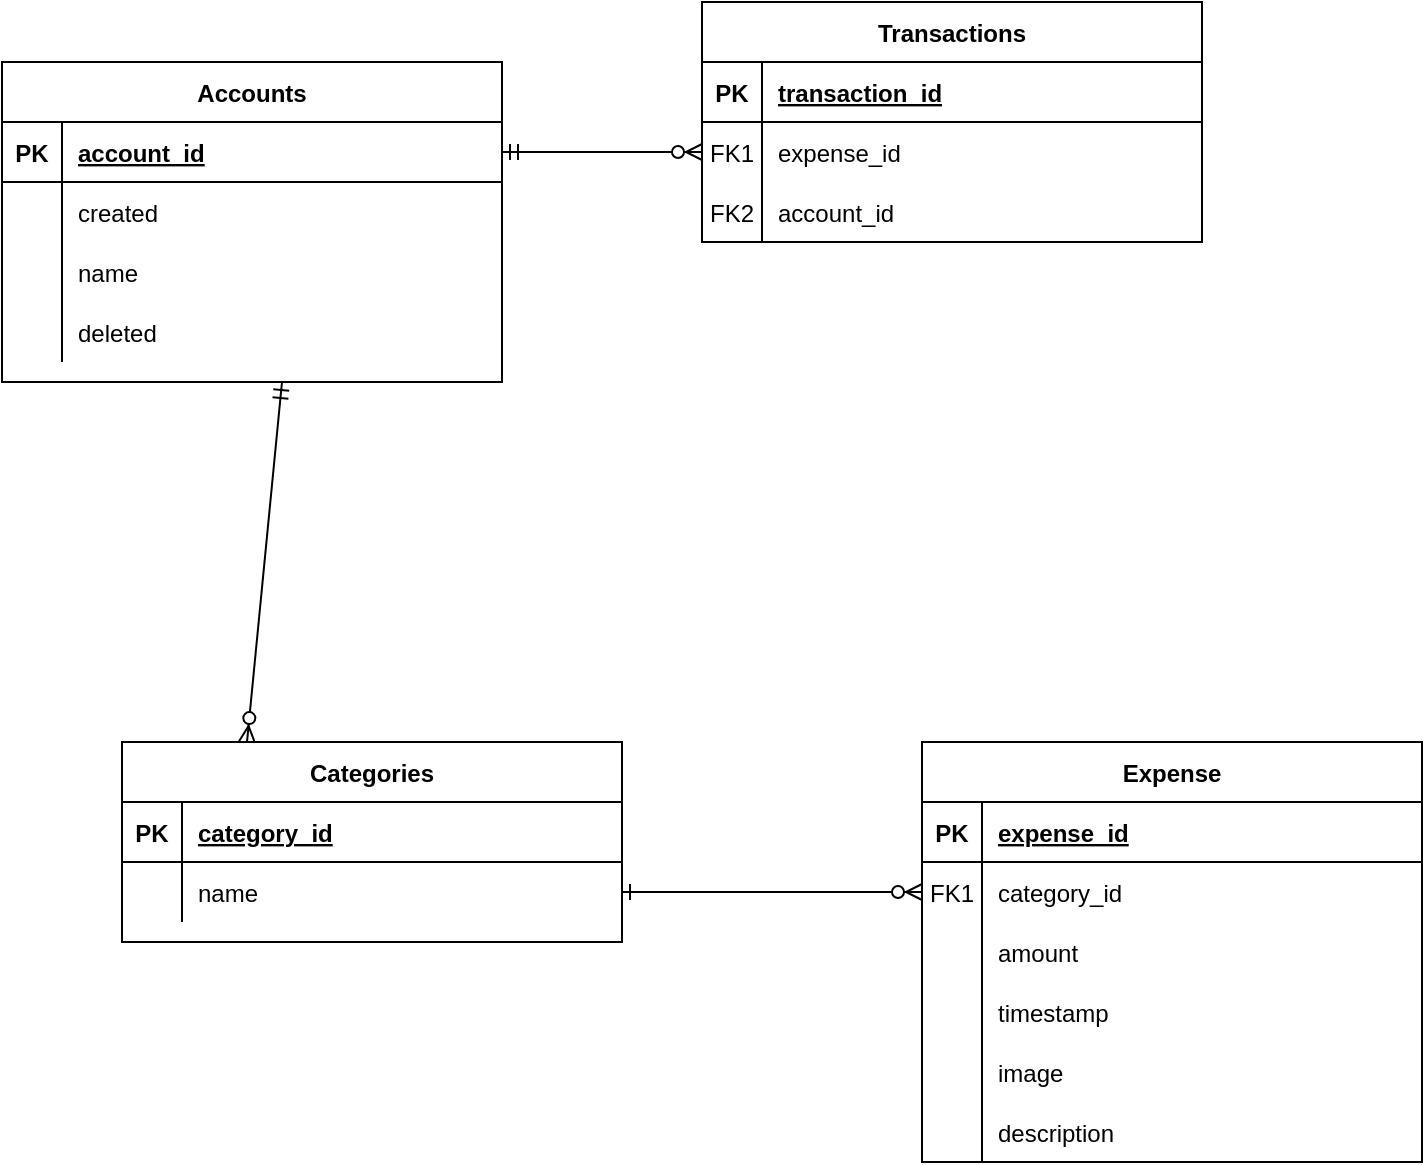 <mxfile version="13.9.2" type="device"><diagram id="R2lEEEUBdFMjLlhIrx00" name="Page-1"><mxGraphModel dx="1102" dy="583" grid="1" gridSize="10" guides="1" tooltips="1" connect="1" arrows="1" fold="1" page="1" pageScale="1" pageWidth="850" pageHeight="1100" math="0" shadow="0" extFonts="Permanent Marker^https://fonts.googleapis.com/css?family=Permanent+Marker"><root><mxCell id="0"/><mxCell id="1" parent="0"/><mxCell id="C-vyLk0tnHw3VtMMgP7b-1" value="" style="edgeStyle=entityRelationEdgeStyle;endArrow=ERzeroToMany;startArrow=ERmandOne;endFill=1;startFill=0;" parent="1" source="C-vyLk0tnHw3VtMMgP7b-24" target="C-vyLk0tnHw3VtMMgP7b-6" edge="1"><mxGeometry width="100" height="100" relative="1" as="geometry"><mxPoint x="340" y="720" as="sourcePoint"/><mxPoint x="440" y="620" as="targetPoint"/></mxGeometry></mxCell><mxCell id="C-vyLk0tnHw3VtMMgP7b-2" value="Transactions" style="shape=table;startSize=30;container=1;collapsible=1;childLayout=tableLayout;fixedRows=1;rowLines=0;fontStyle=1;align=center;resizeLast=1;" parent="1" vertex="1"><mxGeometry x="370" y="30" width="250" height="120" as="geometry"/></mxCell><mxCell id="C-vyLk0tnHw3VtMMgP7b-3" value="" style="shape=partialRectangle;collapsible=0;dropTarget=0;pointerEvents=0;fillColor=none;points=[[0,0.5],[1,0.5]];portConstraint=eastwest;top=0;left=0;right=0;bottom=1;" parent="C-vyLk0tnHw3VtMMgP7b-2" vertex="1"><mxGeometry y="30" width="250" height="30" as="geometry"/></mxCell><mxCell id="C-vyLk0tnHw3VtMMgP7b-4" value="PK" style="shape=partialRectangle;overflow=hidden;connectable=0;fillColor=none;top=0;left=0;bottom=0;right=0;fontStyle=1;" parent="C-vyLk0tnHw3VtMMgP7b-3" vertex="1"><mxGeometry width="30" height="30" as="geometry"/></mxCell><mxCell id="C-vyLk0tnHw3VtMMgP7b-5" value="transaction_id" style="shape=partialRectangle;overflow=hidden;connectable=0;fillColor=none;top=0;left=0;bottom=0;right=0;align=left;spacingLeft=6;fontStyle=5;" parent="C-vyLk0tnHw3VtMMgP7b-3" vertex="1"><mxGeometry x="30" width="220" height="30" as="geometry"/></mxCell><mxCell id="C-vyLk0tnHw3VtMMgP7b-6" value="" style="shape=partialRectangle;collapsible=0;dropTarget=0;pointerEvents=0;fillColor=none;points=[[0,0.5],[1,0.5]];portConstraint=eastwest;top=0;left=0;right=0;bottom=0;" parent="C-vyLk0tnHw3VtMMgP7b-2" vertex="1"><mxGeometry y="60" width="250" height="30" as="geometry"/></mxCell><mxCell id="C-vyLk0tnHw3VtMMgP7b-7" value="FK1" style="shape=partialRectangle;overflow=hidden;connectable=0;fillColor=none;top=0;left=0;bottom=0;right=0;" parent="C-vyLk0tnHw3VtMMgP7b-6" vertex="1"><mxGeometry width="30" height="30" as="geometry"/></mxCell><mxCell id="C-vyLk0tnHw3VtMMgP7b-8" value="expense_id" style="shape=partialRectangle;overflow=hidden;connectable=0;fillColor=none;top=0;left=0;bottom=0;right=0;align=left;spacingLeft=6;" parent="C-vyLk0tnHw3VtMMgP7b-6" vertex="1"><mxGeometry x="30" width="220" height="30" as="geometry"/></mxCell><mxCell id="C-vyLk0tnHw3VtMMgP7b-9" value="" style="shape=partialRectangle;collapsible=0;dropTarget=0;pointerEvents=0;fillColor=none;points=[[0,0.5],[1,0.5]];portConstraint=eastwest;top=0;left=0;right=0;bottom=0;" parent="C-vyLk0tnHw3VtMMgP7b-2" vertex="1"><mxGeometry y="90" width="250" height="30" as="geometry"/></mxCell><mxCell id="C-vyLk0tnHw3VtMMgP7b-10" value="FK2" style="shape=partialRectangle;overflow=hidden;connectable=0;fillColor=none;top=0;left=0;bottom=0;right=0;" parent="C-vyLk0tnHw3VtMMgP7b-9" vertex="1"><mxGeometry width="30" height="30" as="geometry"/></mxCell><mxCell id="C-vyLk0tnHw3VtMMgP7b-11" value="account_id" style="shape=partialRectangle;overflow=hidden;connectable=0;fillColor=none;top=0;left=0;bottom=0;right=0;align=left;spacingLeft=6;" parent="C-vyLk0tnHw3VtMMgP7b-9" vertex="1"><mxGeometry x="30" width="220" height="30" as="geometry"/></mxCell><mxCell id="C-vyLk0tnHw3VtMMgP7b-13" value="Categories" style="shape=table;startSize=30;container=1;collapsible=1;childLayout=tableLayout;fixedRows=1;rowLines=0;fontStyle=1;align=center;resizeLast=1;" parent="1" vertex="1"><mxGeometry x="80" y="400" width="250" height="100" as="geometry"/></mxCell><mxCell id="C-vyLk0tnHw3VtMMgP7b-14" value="" style="shape=partialRectangle;collapsible=0;dropTarget=0;pointerEvents=0;fillColor=none;points=[[0,0.5],[1,0.5]];portConstraint=eastwest;top=0;left=0;right=0;bottom=1;" parent="C-vyLk0tnHw3VtMMgP7b-13" vertex="1"><mxGeometry y="30" width="250" height="30" as="geometry"/></mxCell><mxCell id="C-vyLk0tnHw3VtMMgP7b-15" value="PK" style="shape=partialRectangle;overflow=hidden;connectable=0;fillColor=none;top=0;left=0;bottom=0;right=0;fontStyle=1;" parent="C-vyLk0tnHw3VtMMgP7b-14" vertex="1"><mxGeometry width="30" height="30" as="geometry"/></mxCell><mxCell id="C-vyLk0tnHw3VtMMgP7b-16" value="category_id" style="shape=partialRectangle;overflow=hidden;connectable=0;fillColor=none;top=0;left=0;bottom=0;right=0;align=left;spacingLeft=6;fontStyle=5;" parent="C-vyLk0tnHw3VtMMgP7b-14" vertex="1"><mxGeometry x="30" width="220" height="30" as="geometry"/></mxCell><mxCell id="C-vyLk0tnHw3VtMMgP7b-17" value="" style="shape=partialRectangle;collapsible=0;dropTarget=0;pointerEvents=0;fillColor=none;points=[[0,0.5],[1,0.5]];portConstraint=eastwest;top=0;left=0;right=0;bottom=0;" parent="C-vyLk0tnHw3VtMMgP7b-13" vertex="1"><mxGeometry y="60" width="250" height="30" as="geometry"/></mxCell><mxCell id="C-vyLk0tnHw3VtMMgP7b-18" value="" style="shape=partialRectangle;overflow=hidden;connectable=0;fillColor=none;top=0;left=0;bottom=0;right=0;" parent="C-vyLk0tnHw3VtMMgP7b-17" vertex="1"><mxGeometry width="30" height="30" as="geometry"/></mxCell><mxCell id="C-vyLk0tnHw3VtMMgP7b-19" value="name" style="shape=partialRectangle;overflow=hidden;connectable=0;fillColor=none;top=0;left=0;bottom=0;right=0;align=left;spacingLeft=6;" parent="C-vyLk0tnHw3VtMMgP7b-17" vertex="1"><mxGeometry x="30" width="220" height="30" as="geometry"/></mxCell><mxCell id="C-vyLk0tnHw3VtMMgP7b-23" value="Accounts" style="shape=table;startSize=30;container=1;collapsible=1;childLayout=tableLayout;fixedRows=1;rowLines=0;fontStyle=1;align=center;resizeLast=1;" parent="1" vertex="1"><mxGeometry x="20" y="60" width="250" height="160" as="geometry"/></mxCell><mxCell id="C-vyLk0tnHw3VtMMgP7b-24" value="" style="shape=partialRectangle;collapsible=0;dropTarget=0;pointerEvents=0;fillColor=none;points=[[0,0.5],[1,0.5]];portConstraint=eastwest;top=0;left=0;right=0;bottom=1;" parent="C-vyLk0tnHw3VtMMgP7b-23" vertex="1"><mxGeometry y="30" width="250" height="30" as="geometry"/></mxCell><mxCell id="C-vyLk0tnHw3VtMMgP7b-25" value="PK" style="shape=partialRectangle;overflow=hidden;connectable=0;fillColor=none;top=0;left=0;bottom=0;right=0;fontStyle=1;" parent="C-vyLk0tnHw3VtMMgP7b-24" vertex="1"><mxGeometry width="30" height="30" as="geometry"/></mxCell><mxCell id="C-vyLk0tnHw3VtMMgP7b-26" value="account_id " style="shape=partialRectangle;overflow=hidden;connectable=0;fillColor=none;top=0;left=0;bottom=0;right=0;align=left;spacingLeft=6;fontStyle=5;" parent="C-vyLk0tnHw3VtMMgP7b-24" vertex="1"><mxGeometry x="30" width="220" height="30" as="geometry"/></mxCell><mxCell id="C-vyLk0tnHw3VtMMgP7b-27" value="" style="shape=partialRectangle;collapsible=0;dropTarget=0;pointerEvents=0;fillColor=none;points=[[0,0.5],[1,0.5]];portConstraint=eastwest;top=0;left=0;right=0;bottom=0;" parent="C-vyLk0tnHw3VtMMgP7b-23" vertex="1"><mxGeometry y="60" width="250" height="30" as="geometry"/></mxCell><mxCell id="C-vyLk0tnHw3VtMMgP7b-28" value="" style="shape=partialRectangle;overflow=hidden;connectable=0;fillColor=none;top=0;left=0;bottom=0;right=0;" parent="C-vyLk0tnHw3VtMMgP7b-27" vertex="1"><mxGeometry width="30" height="30" as="geometry"/></mxCell><mxCell id="C-vyLk0tnHw3VtMMgP7b-29" value="created" style="shape=partialRectangle;overflow=hidden;connectable=0;fillColor=none;top=0;left=0;bottom=0;right=0;align=left;spacingLeft=6;" parent="C-vyLk0tnHw3VtMMgP7b-27" vertex="1"><mxGeometry x="30" width="220" height="30" as="geometry"/></mxCell><mxCell id="mHbb8Pd26AyXDr3vj4gO-13" style="shape=partialRectangle;collapsible=0;dropTarget=0;pointerEvents=0;fillColor=none;points=[[0,0.5],[1,0.5]];portConstraint=eastwest;top=0;left=0;right=0;bottom=0;" vertex="1" parent="C-vyLk0tnHw3VtMMgP7b-23"><mxGeometry y="90" width="250" height="30" as="geometry"/></mxCell><mxCell id="mHbb8Pd26AyXDr3vj4gO-14" style="shape=partialRectangle;overflow=hidden;connectable=0;fillColor=none;top=0;left=0;bottom=0;right=0;" vertex="1" parent="mHbb8Pd26AyXDr3vj4gO-13"><mxGeometry width="30" height="30" as="geometry"/></mxCell><mxCell id="mHbb8Pd26AyXDr3vj4gO-15" value="name" style="shape=partialRectangle;overflow=hidden;connectable=0;fillColor=none;top=0;left=0;bottom=0;right=0;align=left;spacingLeft=6;" vertex="1" parent="mHbb8Pd26AyXDr3vj4gO-13"><mxGeometry x="30" width="220" height="30" as="geometry"/></mxCell><mxCell id="mHbb8Pd26AyXDr3vj4gO-10" style="shape=partialRectangle;collapsible=0;dropTarget=0;pointerEvents=0;fillColor=none;points=[[0,0.5],[1,0.5]];portConstraint=eastwest;top=0;left=0;right=0;bottom=0;" vertex="1" parent="C-vyLk0tnHw3VtMMgP7b-23"><mxGeometry y="120" width="250" height="30" as="geometry"/></mxCell><mxCell id="mHbb8Pd26AyXDr3vj4gO-11" style="shape=partialRectangle;overflow=hidden;connectable=0;fillColor=none;top=0;left=0;bottom=0;right=0;" vertex="1" parent="mHbb8Pd26AyXDr3vj4gO-10"><mxGeometry width="30" height="30" as="geometry"/></mxCell><mxCell id="mHbb8Pd26AyXDr3vj4gO-12" value="deleted" style="shape=partialRectangle;overflow=hidden;connectable=0;fillColor=none;top=0;left=0;bottom=0;right=0;align=left;spacingLeft=6;" vertex="1" parent="mHbb8Pd26AyXDr3vj4gO-10"><mxGeometry x="30" width="220" height="30" as="geometry"/></mxCell><mxCell id="C-vyLk0tnHw3VtMMgP7b-12" value="" style="edgeStyle=entityRelationEdgeStyle;endArrow=ERzeroToMany;startArrow=ERone;endFill=1;startFill=0;entryX=0;entryY=0.5;entryDx=0;entryDy=0;" parent="1" source="C-vyLk0tnHw3VtMMgP7b-17" target="mHbb8Pd26AyXDr3vj4gO-48" edge="1"><mxGeometry width="100" height="100" relative="1" as="geometry"><mxPoint x="460" y="205" as="sourcePoint"/><mxPoint x="400" y="180" as="targetPoint"/></mxGeometry></mxCell><mxCell id="mHbb8Pd26AyXDr3vj4gO-20" style="rounded=0;orthogonalLoop=1;jettySize=auto;html=1;entryX=0.25;entryY=0;entryDx=0;entryDy=0;startArrow=ERmandOne;startFill=0;endArrow=ERzeroToMany;endFill=1;" edge="1" parent="1" target="C-vyLk0tnHw3VtMMgP7b-13"><mxGeometry relative="1" as="geometry"><mxPoint x="160" y="220" as="sourcePoint"/></mxGeometry></mxCell><mxCell id="mHbb8Pd26AyXDr3vj4gO-24" value="Expense" style="shape=table;startSize=30;container=1;collapsible=1;childLayout=tableLayout;fixedRows=1;rowLines=0;fontStyle=1;align=center;resizeLast=1;" vertex="1" parent="1"><mxGeometry x="480" y="400" width="250" height="210" as="geometry"><mxRectangle x="350" y="210" width="80" height="30" as="alternateBounds"/></mxGeometry></mxCell><mxCell id="mHbb8Pd26AyXDr3vj4gO-25" value="" style="shape=partialRectangle;collapsible=0;dropTarget=0;pointerEvents=0;fillColor=none;points=[[0,0.5],[1,0.5]];portConstraint=eastwest;top=0;left=0;right=0;bottom=1;" vertex="1" parent="mHbb8Pd26AyXDr3vj4gO-24"><mxGeometry y="30" width="250" height="30" as="geometry"/></mxCell><mxCell id="mHbb8Pd26AyXDr3vj4gO-26" value="PK" style="shape=partialRectangle;overflow=hidden;connectable=0;fillColor=none;top=0;left=0;bottom=0;right=0;fontStyle=1;" vertex="1" parent="mHbb8Pd26AyXDr3vj4gO-25"><mxGeometry width="30" height="30" as="geometry"/></mxCell><mxCell id="mHbb8Pd26AyXDr3vj4gO-27" value="expense_id" style="shape=partialRectangle;overflow=hidden;connectable=0;fillColor=none;top=0;left=0;bottom=0;right=0;align=left;spacingLeft=6;fontStyle=5;" vertex="1" parent="mHbb8Pd26AyXDr3vj4gO-25"><mxGeometry x="30" width="220" height="30" as="geometry"/></mxCell><mxCell id="mHbb8Pd26AyXDr3vj4gO-48" value="" style="shape=partialRectangle;collapsible=0;dropTarget=0;pointerEvents=0;fillColor=none;points=[[0,0.5],[1,0.5]];portConstraint=eastwest;top=0;left=0;right=0;bottom=0;" vertex="1" parent="mHbb8Pd26AyXDr3vj4gO-24"><mxGeometry y="60" width="250" height="30" as="geometry"/></mxCell><mxCell id="mHbb8Pd26AyXDr3vj4gO-49" value="FK1" style="shape=partialRectangle;overflow=hidden;connectable=0;fillColor=none;top=0;left=0;bottom=0;right=0;" vertex="1" parent="mHbb8Pd26AyXDr3vj4gO-48"><mxGeometry width="30" height="30" as="geometry"/></mxCell><mxCell id="mHbb8Pd26AyXDr3vj4gO-50" value="category_id" style="shape=partialRectangle;overflow=hidden;connectable=0;fillColor=none;top=0;left=0;bottom=0;right=0;align=left;spacingLeft=6;" vertex="1" parent="mHbb8Pd26AyXDr3vj4gO-48"><mxGeometry x="30" width="220" height="30" as="geometry"/></mxCell><mxCell id="mHbb8Pd26AyXDr3vj4gO-31" style="shape=partialRectangle;collapsible=0;dropTarget=0;pointerEvents=0;fillColor=none;points=[[0,0.5],[1,0.5]];portConstraint=eastwest;top=0;left=0;right=0;bottom=0;" vertex="1" parent="mHbb8Pd26AyXDr3vj4gO-24"><mxGeometry y="90" width="250" height="30" as="geometry"/></mxCell><mxCell id="mHbb8Pd26AyXDr3vj4gO-32" value="" style="shape=partialRectangle;overflow=hidden;connectable=0;fillColor=none;top=0;left=0;bottom=0;right=0;" vertex="1" parent="mHbb8Pd26AyXDr3vj4gO-31"><mxGeometry width="30" height="30" as="geometry"/></mxCell><mxCell id="mHbb8Pd26AyXDr3vj4gO-33" value="amount" style="shape=partialRectangle;overflow=hidden;connectable=0;fillColor=none;top=0;left=0;bottom=0;right=0;align=left;spacingLeft=6;" vertex="1" parent="mHbb8Pd26AyXDr3vj4gO-31"><mxGeometry x="30" width="220" height="30" as="geometry"/></mxCell><mxCell id="mHbb8Pd26AyXDr3vj4gO-38" style="shape=partialRectangle;collapsible=0;dropTarget=0;pointerEvents=0;fillColor=none;points=[[0,0.5],[1,0.5]];portConstraint=eastwest;top=0;left=0;right=0;bottom=0;" vertex="1" parent="mHbb8Pd26AyXDr3vj4gO-24"><mxGeometry y="120" width="250" height="30" as="geometry"/></mxCell><mxCell id="mHbb8Pd26AyXDr3vj4gO-39" style="shape=partialRectangle;overflow=hidden;connectable=0;fillColor=none;top=0;left=0;bottom=0;right=0;" vertex="1" parent="mHbb8Pd26AyXDr3vj4gO-38"><mxGeometry width="30" height="30" as="geometry"/></mxCell><mxCell id="mHbb8Pd26AyXDr3vj4gO-40" value="timestamp" style="shape=partialRectangle;overflow=hidden;connectable=0;fillColor=none;top=0;left=0;bottom=0;right=0;align=left;spacingLeft=6;" vertex="1" parent="mHbb8Pd26AyXDr3vj4gO-38"><mxGeometry x="30" width="220" height="30" as="geometry"/></mxCell><mxCell id="mHbb8Pd26AyXDr3vj4gO-41" style="shape=partialRectangle;collapsible=0;dropTarget=0;pointerEvents=0;fillColor=none;points=[[0,0.5],[1,0.5]];portConstraint=eastwest;top=0;left=0;right=0;bottom=0;" vertex="1" parent="mHbb8Pd26AyXDr3vj4gO-24"><mxGeometry y="150" width="250" height="30" as="geometry"/></mxCell><mxCell id="mHbb8Pd26AyXDr3vj4gO-42" style="shape=partialRectangle;overflow=hidden;connectable=0;fillColor=none;top=0;left=0;bottom=0;right=0;" vertex="1" parent="mHbb8Pd26AyXDr3vj4gO-41"><mxGeometry width="30" height="30" as="geometry"/></mxCell><mxCell id="mHbb8Pd26AyXDr3vj4gO-43" value="image" style="shape=partialRectangle;overflow=hidden;connectable=0;fillColor=none;top=0;left=0;bottom=0;right=0;align=left;spacingLeft=6;" vertex="1" parent="mHbb8Pd26AyXDr3vj4gO-41"><mxGeometry x="30" width="220" height="30" as="geometry"/></mxCell><mxCell id="mHbb8Pd26AyXDr3vj4gO-44" style="shape=partialRectangle;collapsible=0;dropTarget=0;pointerEvents=0;fillColor=none;points=[[0,0.5],[1,0.5]];portConstraint=eastwest;top=0;left=0;right=0;bottom=0;" vertex="1" parent="mHbb8Pd26AyXDr3vj4gO-24"><mxGeometry y="180" width="250" height="30" as="geometry"/></mxCell><mxCell id="mHbb8Pd26AyXDr3vj4gO-45" style="shape=partialRectangle;overflow=hidden;connectable=0;fillColor=none;top=0;left=0;bottom=0;right=0;" vertex="1" parent="mHbb8Pd26AyXDr3vj4gO-44"><mxGeometry width="30" height="30" as="geometry"/></mxCell><mxCell id="mHbb8Pd26AyXDr3vj4gO-46" value="description" style="shape=partialRectangle;overflow=hidden;connectable=0;fillColor=none;top=0;left=0;bottom=0;right=0;align=left;spacingLeft=6;" vertex="1" parent="mHbb8Pd26AyXDr3vj4gO-44"><mxGeometry x="30" width="220" height="30" as="geometry"/></mxCell><mxCell id="mHbb8Pd26AyXDr3vj4gO-47" value="" style="edgeStyle=entityRelationEdgeStyle;endArrow=ERzeroToMany;startArrow=ERmandOne;endFill=1;startFill=0;verticalAlign=bottom;labelPosition=right;verticalLabelPosition=top;align=left;targetPerimeterSpacing=0;strokeColor=none;rounded=1;" edge="1" parent="1"><mxGeometry width="100" height="100" relative="1" as="geometry"><mxPoint x="280" y="350" as="sourcePoint"/><mxPoint x="370" y="135" as="targetPoint"/></mxGeometry></mxCell></root></mxGraphModel></diagram></mxfile>